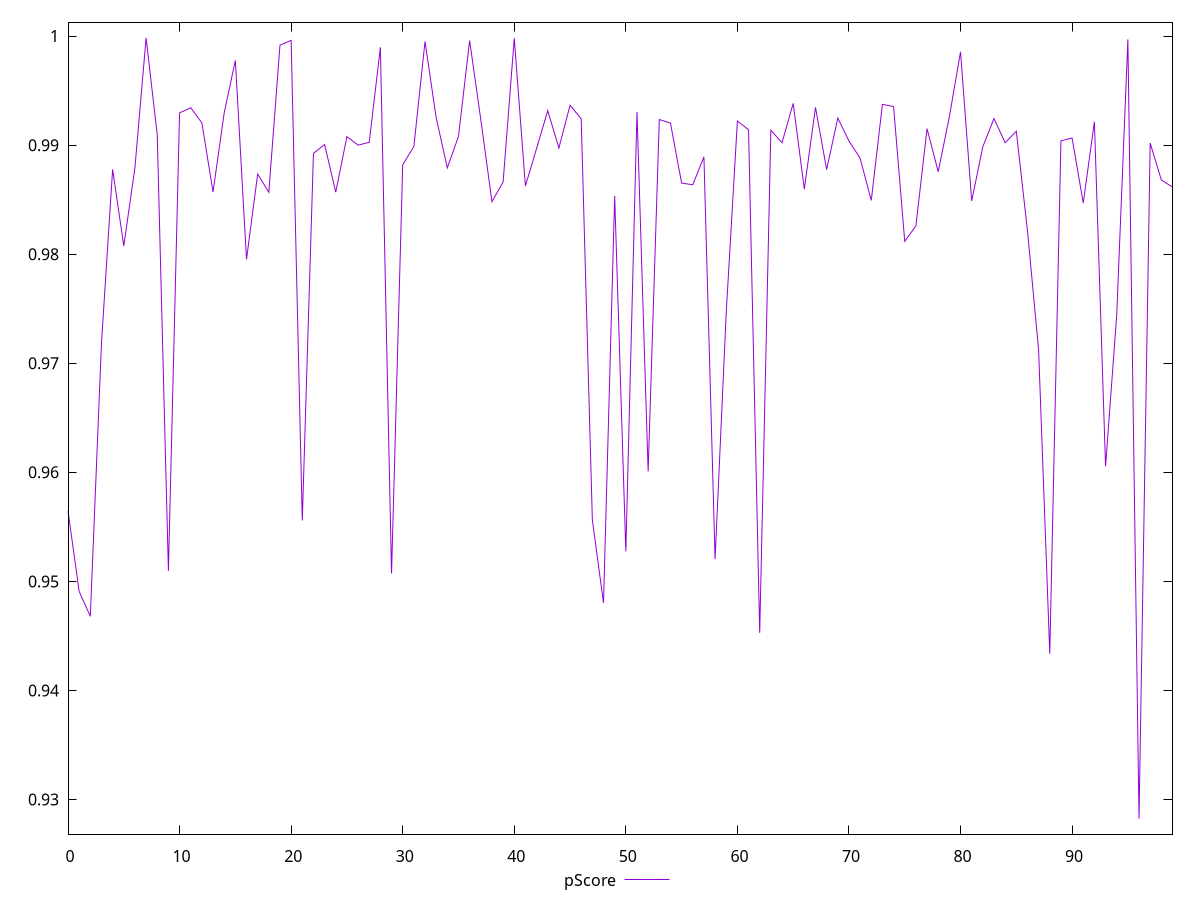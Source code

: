 reset

$pScore <<EOF
0 0.9564645567102115
1 0.9490777505789073
2 0.9467995528695023
3 0.9718530372315506
4 0.9877688752414512
5 0.9807546200630937
6 0.9879455609111405
7 0.9998298885804049
8 0.9909203399820339
9 0.9509670424999759
10 0.9929572246806868
11 0.9934274458943582
12 0.992040695321666
13 0.9856967175119045
14 0.9929600885120435
15 0.9977664970945799
16 0.9795282744040061
17 0.9873439150701482
18 0.985677537192918
19 0.9991646850793373
20 0.9996067347351605
21 0.955589667987305
22 0.9892407521018707
23 0.9900568719802315
24 0.9856903925949562
25 0.9907817538353757
26 0.989999738105408
27 0.9902553529130749
28 0.9989666342065631
29 0.9507240699919568
30 0.9881927528378875
31 0.9898616832440337
32 0.999499837443537
33 0.9925165433229612
34 0.9879157118002037
35 0.9907932034777656
36 0.9995864039156889
37 0.992340336476168
38 0.9848219586624669
39 0.9866118249981213
40 0.9997967189267885
41 0.9862605626177036
42 0.989690231363666
43 0.9931571225202918
44 0.9897358527220438
45 0.993651652606327
46 0.9924136063226501
47 0.9556245393473775
48 0.948024955083014
49 0.9853402078542981
50 0.9527565391617704
51 0.9930333977187848
52 0.9600898915287981
53 0.9923453969549868
54 0.992024840469383
55 0.9865248484429454
56 0.9863619725268359
57 0.9889246827301463
58 0.9520431037100521
59 0.9746639148813667
60 0.9922118611270219
61 0.991409871504733
62 0.9452845185618286
63 0.9913606295572307
64 0.9902234230123949
65 0.9938270597537551
66 0.9859715650935296
67 0.993461447340878
68 0.9877546903634402
69 0.9924790983499588
70 0.9903776836257911
71 0.988797860064832
72 0.9849297744804408
73 0.9937386782427791
74 0.9935337728507565
75 0.9811780726484876
76 0.9825951720913073
77 0.991510266488397
78 0.9875662935658935
79 0.9925987805948153
80 0.9985599228467735
81 0.9848854099506952
82 0.9898567958647174
83 0.9924378044646789
84 0.9902186579773391
85 0.9912690280499986
86 0.9821662412146344
87 0.9711961584859439
88 0.9433725246253153
89 0.9903928484416562
90 0.9906550979830424
91 0.9846860152317822
92 0.9921454504742154
93 0.9605506739017013
94 0.9744024350612741
95 0.9996946968959071
96 0.9282610589733964
97 0.9901876200089523
98 0.9868058885924766
99 0.9861532696420334
EOF

set key outside below
set xrange [0:99]
set yrange [0.9268296823812562:1.001261265172545]
set trange [0.9268296823812562:1.001261265172545]
set terminal svg size 640, 500 enhanced background rgb 'white'
set output "report/report_00029_2021-02-24T13-36-40.390Z/first-cpu-idle/samples/agenda/pScore/values.svg"

plot $pScore title "pScore" with line

reset
